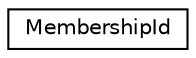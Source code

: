 digraph "Graphical Class Hierarchy"
{
 // LATEX_PDF_SIZE
  edge [fontname="Helvetica",fontsize="10",labelfontname="Helvetica",labelfontsize="10"];
  node [fontname="Helvetica",fontsize="10",shape=record];
  rankdir="LR";
  Node0 [label="MembershipId",height=0.2,width=0.4,color="black", fillcolor="white", style="filled",URL="$structMembershipId.html",tooltip=" "];
}
